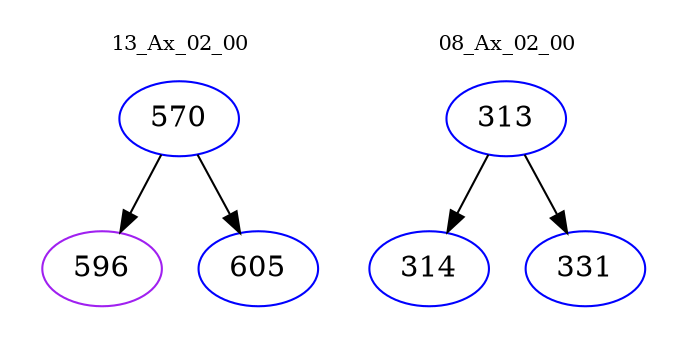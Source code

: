 digraph{
subgraph cluster_0 {
color = white
label = "13_Ax_02_00";
fontsize=10;
T0_570 [label="570", color="blue"]
T0_570 -> T0_596 [color="black"]
T0_596 [label="596", color="purple"]
T0_570 -> T0_605 [color="black"]
T0_605 [label="605", color="blue"]
}
subgraph cluster_1 {
color = white
label = "08_Ax_02_00";
fontsize=10;
T1_313 [label="313", color="blue"]
T1_313 -> T1_314 [color="black"]
T1_314 [label="314", color="blue"]
T1_313 -> T1_331 [color="black"]
T1_331 [label="331", color="blue"]
}
}
